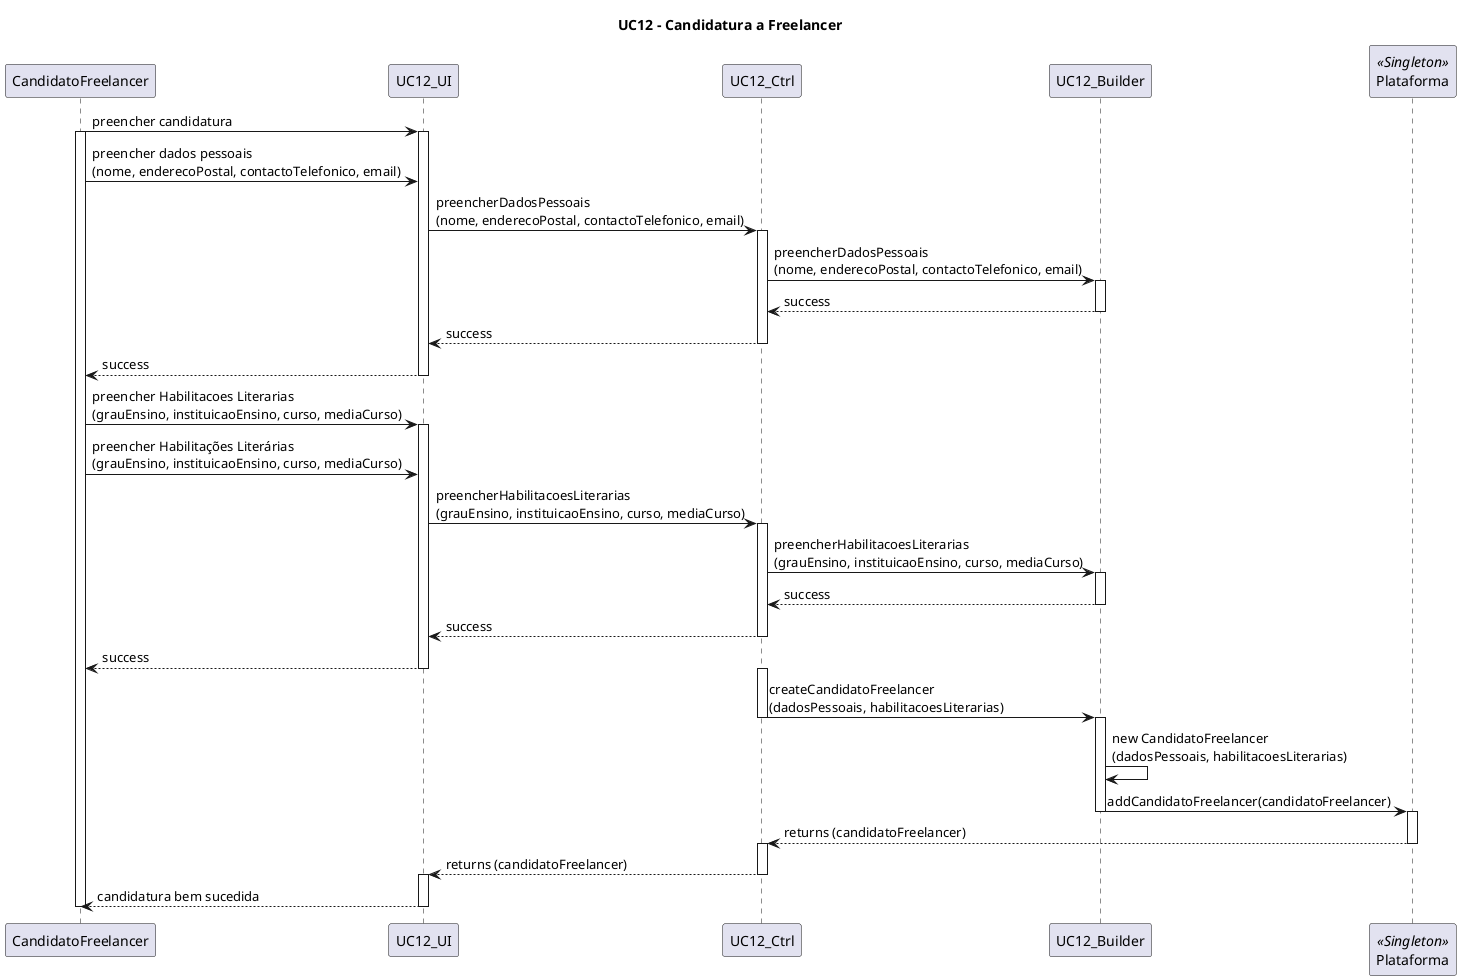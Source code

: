 @startuml

title UC12 - Candidatura a Freelancer

participant CandidatoFreelancer
participant UC12_UI
participant UC12_Ctrl
participant UC12_Builder
participant Plataforma << Singleton >>

CandidatoFreelancer -> UC12_UI: preencher candidatura
activate CandidatoFreelancer
activate UC12_UI
CandidatoFreelancer -> UC12_UI: preencher dados pessoais \n(nome, enderecoPostal, contactoTelefonico, email)
UC12_UI -> UC12_Ctrl: preencherDadosPessoais \n(nome, enderecoPostal, contactoTelefonico, email)
activate UC12_Ctrl
UC12_Ctrl -> UC12_Builder: preencherDadosPessoais \n(nome, enderecoPostal, contactoTelefonico, email)
activate UC12_Builder
UC12_Builder --> UC12_Ctrl: success
deactivate UC12_Builder
UC12_Ctrl --> UC12_UI: success
deactivate UC12_Ctrl
UC12_UI --> CandidatoFreelancer: success
deactivate UC12_UI

CandidatoFreelancer -> UC12_UI: preencher Habilitacoes Literarias \n(grauEnsino, instituicaoEnsino, curso, mediaCurso)
activate UC12_UI
CandidatoFreelancer -> UC12_UI: preencher Habilitações Literárias \n(grauEnsino, instituicaoEnsino, curso, mediaCurso)
UC12_UI -> UC12_Ctrl: preencherHabilitacoesLiterarias \n(grauEnsino, instituicaoEnsino, curso, mediaCurso)
activate UC12_Ctrl
UC12_Ctrl -> UC12_Builder: preencherHabilitacoesLiterarias \n(grauEnsino, instituicaoEnsino, curso, mediaCurso)
activate UC12_Builder
UC12_Builder --> UC12_Ctrl: success
deactivate UC12_Builder
UC12_Ctrl --> UC12_UI: success
deactivate UC12_Ctrl
UC12_UI --> CandidatoFreelancer: success
deactivate UC12_UI
deactivate Plataforma

activate UC12_Ctrl
UC12_Ctrl -> UC12_Builder: createCandidatoFreelancer \n(dadosPessoais, habilitacoesLiterarias)
deactivate UC12_Ctrl
activate UC12_Builder
UC12_Builder -> UC12_Builder: new CandidatoFreelancer\n(dadosPessoais, habilitacoesLiterarias)


UC12_Builder -> Plataforma: addCandidatoFreelancer(candidatoFreelancer)
deactivate UC12_Builder
activate Plataforma

Plataforma -->UC12_Ctrl: returns (candidatoFreelancer)
deactivate Plataforma
activate UC12_Ctrl
UC12_Ctrl --> UC12_UI: returns (candidatoFreelancer)
deactivate UC12_Ctrl
activate UC12_UI
UC12_UI --> CandidatoFreelancer: candidatura bem sucedida
deactivate UC12_UI
deactivate CandidatoFreelancer


@enduml